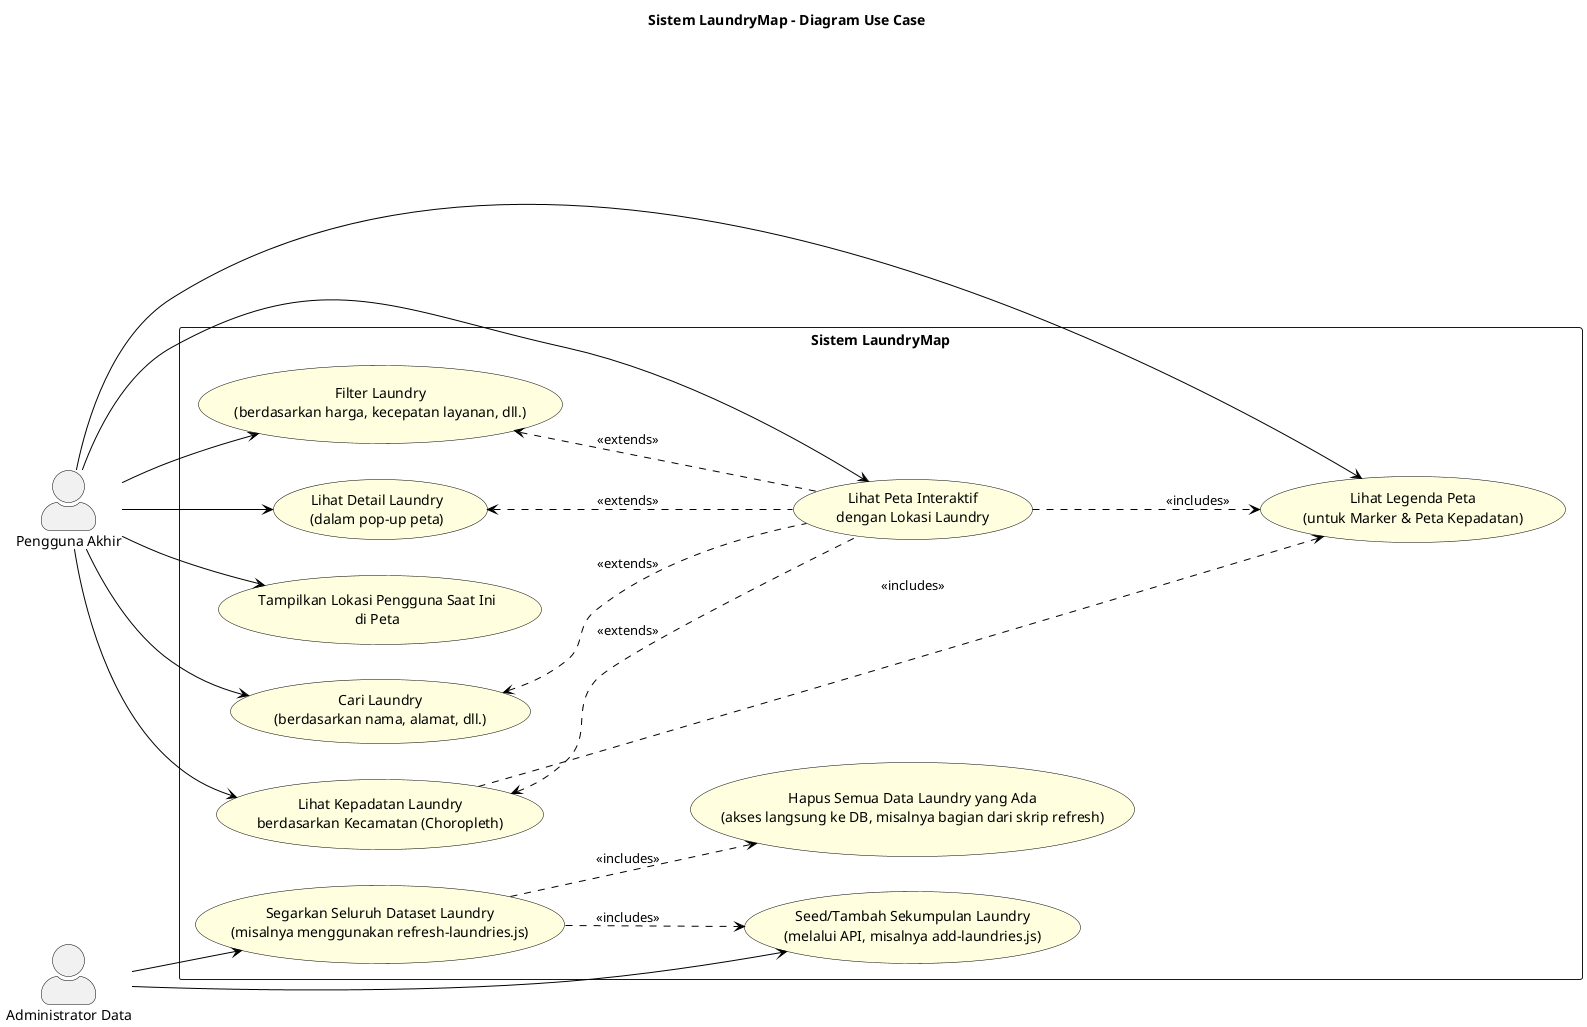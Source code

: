 @startuml sistem laundry
' Diagram Use Case untuk Sistem LaundryMap
' Berdasarkan file proyek: add-laundries.js, refresh-laundries.js, server.js, public/script.js

left to right direction
skinparam actorStyle awesome
skinparam packageStyle rectangle
skinparam usecase {
    BackgroundColor LightYellow
    BorderColor Black
    ArrowColor Black
}
skinparam actor {
    BorderColor Black
}

title Sistem LaundryMap - Diagram Use Case

actor "Pengguna Akhir" as User
actor "Administrator Data" as Admin

rectangle "Sistem LaundryMap" {
  ' --- Use Case untuk Pengguna ---
  usecase UC_ViewMap as "Lihat Peta Interaktif\ndengan Lokasi Laundry"
  usecase UC_SearchLaundries as "Cari Laundry\n(berdasarkan nama, alamat, dll.)"
  usecase UC_FilterLaundries as "Filter Laundry\n(berdasarkan harga, kecepatan layanan, dll.)"
  usecase UC_ViewLaundryDetails as "Lihat Detail Laundry\n(dalam pop-up peta)"
  usecase UC_ShowUserLocation as "Tampilkan Lokasi Pengguna Saat Ini\ndi Peta"
  usecase UC_ViewDensityMap as "Lihat Kepadatan Laundry\nberdasarkan Kecamatan (Choropleth)"
  usecase UC_ViewLegend as "Lihat Legenda Peta\n(untuk Marker & Peta Kepadatan)"

  ' --- Use Case untuk Administrator (mencerminkan kemampuan skrip) ---
  usecase UC_SeedLaundries as "Seed/Tambah Sekumpulan Laundry\n(melalui API, misalnya add-laundries.js)"
  usecase UC_ClearAllLaundries as "Hapus Semua Data Laundry yang Ada\n(akses langsung ke DB, misalnya bagian dari skrip refresh)"
  usecase UC_RefreshDataset as "Segarkan Seluruh Dataset Laundry\n(misalnya menggunakan refresh-laundries.js)"
}

' Interaksi Pengguna dengan Sistem
User --> UC_ViewMap
User --> UC_SearchLaundries
User --> UC_FilterLaundries
User --> UC_ViewLaundryDetails
User --> UC_ShowUserLocation
User --> UC_ViewDensityMap
User --> UC_ViewLegend

' Interaksi Administrator dengan Sistem (biasanya melalui skrip)
Admin --> UC_RefreshDataset
Admin --> UC_SeedLaundries

' Hubungan antar Use Case

' Use case pengguna yang memperluas atau menyertakan lainnya
UC_SearchLaundries <.. UC_ViewMap : <<extends>>
UC_FilterLaundries <.. UC_ViewMap : <<extends>>
UC_ViewLaundryDetails <.. UC_ViewMap : <<extends>>
UC_ViewDensityMap <.. UC_ViewMap : <<extends>>

UC_ViewMap ..> UC_ViewLegend : <<includes>>
UC_ViewDensityMap ..> UC_ViewLegend : <<includes>>

' Hubungan use case administrator
UC_RefreshDataset ..> UC_ClearAllLaundries : <<includes>>
UC_RefreshDataset ..> UC_SeedLaundries : <<includes>>
@enduml
